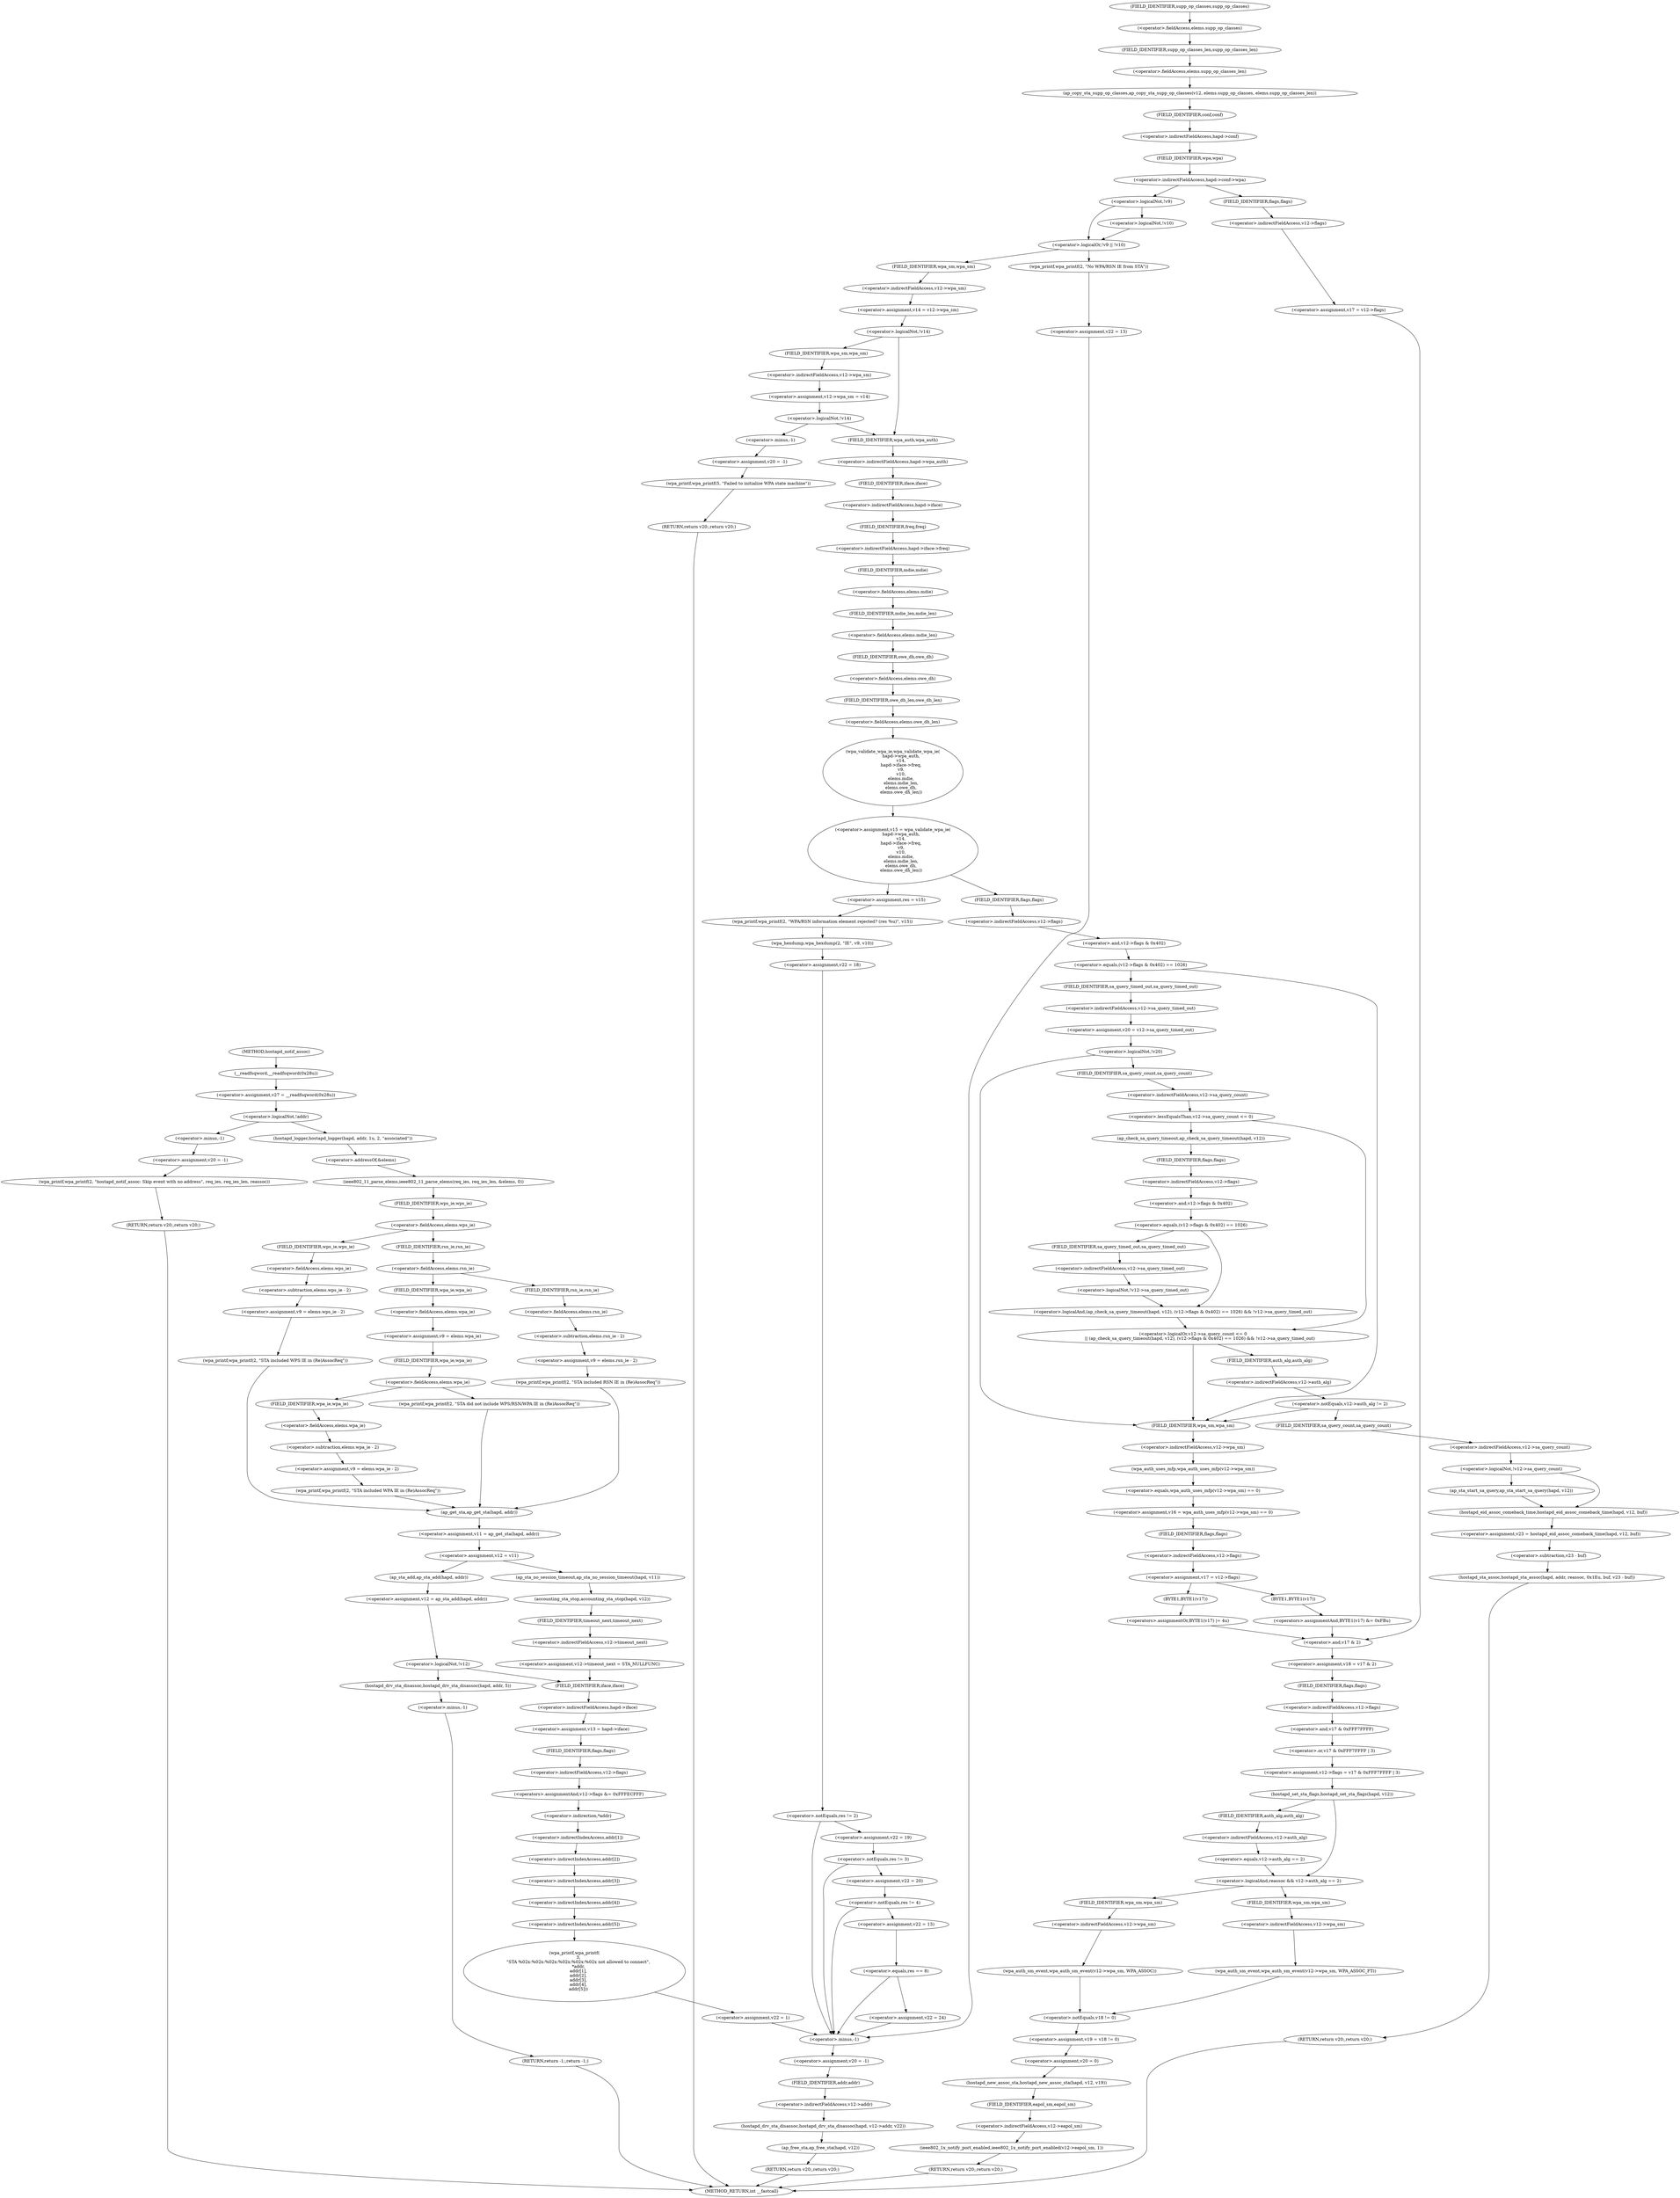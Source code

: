 digraph hostapd_notif_assoc {  
"1000144" [label = "(<operator>.assignment,v27 = __readfsqword(0x28u))" ]
"1000146" [label = "(__readfsqword,__readfsqword(0x28u))" ]
"1000149" [label = "(<operator>.logicalNot,!addr)" ]
"1000152" [label = "(<operator>.assignment,v20 = -1)" ]
"1000154" [label = "(<operator>.minus,-1)" ]
"1000156" [label = "(wpa_printf,wpa_printf(2, \"hostapd_notif_assoc: Skip event with no address\", req_ies, req_ies_len, reassoc))" ]
"1000162" [label = "(RETURN,return v20;,return v20;)" ]
"1000164" [label = "(hostapd_logger,hostapd_logger(hapd, addr, 1u, 2, \"associated\"))" ]
"1000170" [label = "(ieee802_11_parse_elems,ieee802_11_parse_elems(req_ies, req_ies_len, &elems, 0))" ]
"1000173" [label = "(<operator>.addressOf,&elems)" ]
"1000177" [label = "(<operator>.fieldAccess,elems.wps_ie)" ]
"1000179" [label = "(FIELD_IDENTIFIER,wps_ie,wps_ie)" ]
"1000181" [label = "(<operator>.assignment,v9 = elems.wps_ie - 2)" ]
"1000183" [label = "(<operator>.subtraction,elems.wps_ie - 2)" ]
"1000184" [label = "(<operator>.fieldAccess,elems.wps_ie)" ]
"1000186" [label = "(FIELD_IDENTIFIER,wps_ie,wps_ie)" ]
"1000189" [label = "(wpa_printf,wpa_printf(2, \"STA included WPS IE in (Re)AssocReq\"))" ]
"1000194" [label = "(<operator>.fieldAccess,elems.rsn_ie)" ]
"1000196" [label = "(FIELD_IDENTIFIER,rsn_ie,rsn_ie)" ]
"1000198" [label = "(<operator>.assignment,v9 = elems.rsn_ie - 2)" ]
"1000200" [label = "(<operator>.subtraction,elems.rsn_ie - 2)" ]
"1000201" [label = "(<operator>.fieldAccess,elems.rsn_ie)" ]
"1000203" [label = "(FIELD_IDENTIFIER,rsn_ie,rsn_ie)" ]
"1000206" [label = "(wpa_printf,wpa_printf(2, \"STA included RSN IE in (Re)AssocReq\"))" ]
"1000211" [label = "(<operator>.assignment,v9 = elems.wpa_ie)" ]
"1000213" [label = "(<operator>.fieldAccess,elems.wpa_ie)" ]
"1000215" [label = "(FIELD_IDENTIFIER,wpa_ie,wpa_ie)" ]
"1000217" [label = "(<operator>.fieldAccess,elems.wpa_ie)" ]
"1000219" [label = "(FIELD_IDENTIFIER,wpa_ie,wpa_ie)" ]
"1000221" [label = "(<operator>.assignment,v9 = elems.wpa_ie - 2)" ]
"1000223" [label = "(<operator>.subtraction,elems.wpa_ie - 2)" ]
"1000224" [label = "(<operator>.fieldAccess,elems.wpa_ie)" ]
"1000226" [label = "(FIELD_IDENTIFIER,wpa_ie,wpa_ie)" ]
"1000229" [label = "(wpa_printf,wpa_printf(2, \"STA included WPA IE in (Re)AssocReq\"))" ]
"1000235" [label = "(wpa_printf,wpa_printf(2, \"STA did not include WPS/RSN/WPA IE in (Re)AssocReq\"))" ]
"1000238" [label = "(<operator>.assignment,v11 = ap_get_sta(hapd, addr))" ]
"1000240" [label = "(ap_get_sta,ap_get_sta(hapd, addr))" ]
"1000243" [label = "(<operator>.assignment,v12 = v11)" ]
"1000249" [label = "(ap_sta_no_session_timeout,ap_sta_no_session_timeout(hapd, v11))" ]
"1000252" [label = "(accounting_sta_stop,accounting_sta_stop(hapd, v12))" ]
"1000255" [label = "(<operator>.assignment,v12->timeout_next = STA_NULLFUNC)" ]
"1000256" [label = "(<operator>.indirectFieldAccess,v12->timeout_next)" ]
"1000258" [label = "(FIELD_IDENTIFIER,timeout_next,timeout_next)" ]
"1000262" [label = "(<operator>.assignment,v12 = ap_sta_add(hapd, addr))" ]
"1000264" [label = "(ap_sta_add,ap_sta_add(hapd, addr))" ]
"1000268" [label = "(<operator>.logicalNot,!v12)" ]
"1000271" [label = "(hostapd_drv_sta_disassoc,hostapd_drv_sta_disassoc(hapd, addr, 5))" ]
"1000275" [label = "(RETURN,return -1;,return -1;)" ]
"1000276" [label = "(<operator>.minus,-1)" ]
"1000278" [label = "(<operator>.assignment,v13 = hapd->iface)" ]
"1000280" [label = "(<operator>.indirectFieldAccess,hapd->iface)" ]
"1000282" [label = "(FIELD_IDENTIFIER,iface,iface)" ]
"1000283" [label = "(<operators>.assignmentAnd,v12->flags &= 0xFFFECFFF)" ]
"1000284" [label = "(<operator>.indirectFieldAccess,v12->flags)" ]
"1000286" [label = "(FIELD_IDENTIFIER,flags,flags)" ]
"1000289" [label = "(wpa_printf,wpa_printf(\n      3,\n      \"STA %02x:%02x:%02x:%02x:%02x:%02x not allowed to connect\",\n      *addr,\n      addr[1],\n      addr[2],\n      addr[3],\n      addr[4],\n      addr[5]))" ]
"1000292" [label = "(<operator>.indirection,*addr)" ]
"1000294" [label = "(<operator>.indirectIndexAccess,addr[1])" ]
"1000297" [label = "(<operator>.indirectIndexAccess,addr[2])" ]
"1000300" [label = "(<operator>.indirectIndexAccess,addr[3])" ]
"1000303" [label = "(<operator>.indirectIndexAccess,addr[4])" ]
"1000306" [label = "(<operator>.indirectIndexAccess,addr[5])" ]
"1000309" [label = "(<operator>.assignment,v22 = 1)" ]
"1000313" [label = "(<operator>.assignment,v20 = -1)" ]
"1000315" [label = "(<operator>.minus,-1)" ]
"1000317" [label = "(hostapd_drv_sta_disassoc,hostapd_drv_sta_disassoc(hapd, v12->addr, v22))" ]
"1000319" [label = "(<operator>.indirectFieldAccess,v12->addr)" ]
"1000321" [label = "(FIELD_IDENTIFIER,addr,addr)" ]
"1000323" [label = "(ap_free_sta,ap_free_sta(hapd, v12))" ]
"1000326" [label = "(RETURN,return v20;,return v20;)" ]
"1000328" [label = "(ap_copy_sta_supp_op_classes,ap_copy_sta_supp_op_classes(v12, elems.supp_op_classes, elems.supp_op_classes_len))" ]
"1000330" [label = "(<operator>.fieldAccess,elems.supp_op_classes)" ]
"1000332" [label = "(FIELD_IDENTIFIER,supp_op_classes,supp_op_classes)" ]
"1000333" [label = "(<operator>.fieldAccess,elems.supp_op_classes_len)" ]
"1000335" [label = "(FIELD_IDENTIFIER,supp_op_classes_len,supp_op_classes_len)" ]
"1000337" [label = "(<operator>.indirectFieldAccess,hapd->conf->wpa)" ]
"1000338" [label = "(<operator>.indirectFieldAccess,hapd->conf)" ]
"1000340" [label = "(FIELD_IDENTIFIER,conf,conf)" ]
"1000341" [label = "(FIELD_IDENTIFIER,wpa,wpa)" ]
"1000344" [label = "(<operator>.logicalOr,!v9 || !v10)" ]
"1000345" [label = "(<operator>.logicalNot,!v9)" ]
"1000347" [label = "(<operator>.logicalNot,!v10)" ]
"1000350" [label = "(wpa_printf,wpa_printf(2, \"No WPA/RSN IE from STA\"))" ]
"1000353" [label = "(<operator>.assignment,v22 = 13)" ]
"1000357" [label = "(<operator>.assignment,v14 = v12->wpa_sm)" ]
"1000359" [label = "(<operator>.indirectFieldAccess,v12->wpa_sm)" ]
"1000361" [label = "(FIELD_IDENTIFIER,wpa_sm,wpa_sm)" ]
"1000363" [label = "(<operator>.logicalNot,!v14)" ]
"1000366" [label = "(<operator>.assignment,v12->wpa_sm = v14)" ]
"1000367" [label = "(<operator>.indirectFieldAccess,v12->wpa_sm)" ]
"1000369" [label = "(FIELD_IDENTIFIER,wpa_sm,wpa_sm)" ]
"1000372" [label = "(<operator>.logicalNot,!v14)" ]
"1000375" [label = "(<operator>.assignment,v20 = -1)" ]
"1000377" [label = "(<operator>.minus,-1)" ]
"1000379" [label = "(wpa_printf,wpa_printf(5, \"Failed to initialize WPA state machine\"))" ]
"1000382" [label = "(RETURN,return v20;,return v20;)" ]
"1000384" [label = "(<operator>.assignment,v15 = wpa_validate_wpa_ie(\n            hapd->wpa_auth,\n            v14,\n            hapd->iface->freq,\n            v9,\n            v10,\n            elems.mdie,\n            elems.mdie_len,\n            elems.owe_dh,\n            elems.owe_dh_len))" ]
"1000386" [label = "(wpa_validate_wpa_ie,wpa_validate_wpa_ie(\n            hapd->wpa_auth,\n            v14,\n            hapd->iface->freq,\n            v9,\n            v10,\n            elems.mdie,\n            elems.mdie_len,\n            elems.owe_dh,\n            elems.owe_dh_len))" ]
"1000387" [label = "(<operator>.indirectFieldAccess,hapd->wpa_auth)" ]
"1000389" [label = "(FIELD_IDENTIFIER,wpa_auth,wpa_auth)" ]
"1000391" [label = "(<operator>.indirectFieldAccess,hapd->iface->freq)" ]
"1000392" [label = "(<operator>.indirectFieldAccess,hapd->iface)" ]
"1000394" [label = "(FIELD_IDENTIFIER,iface,iface)" ]
"1000395" [label = "(FIELD_IDENTIFIER,freq,freq)" ]
"1000398" [label = "(<operator>.fieldAccess,elems.mdie)" ]
"1000400" [label = "(FIELD_IDENTIFIER,mdie,mdie)" ]
"1000401" [label = "(<operator>.fieldAccess,elems.mdie_len)" ]
"1000403" [label = "(FIELD_IDENTIFIER,mdie_len,mdie_len)" ]
"1000404" [label = "(<operator>.fieldAccess,elems.owe_dh)" ]
"1000406" [label = "(FIELD_IDENTIFIER,owe_dh,owe_dh)" ]
"1000407" [label = "(<operator>.fieldAccess,elems.owe_dh_len)" ]
"1000409" [label = "(FIELD_IDENTIFIER,owe_dh_len,owe_dh_len)" ]
"1000413" [label = "(<operator>.assignment,res = v15)" ]
"1000416" [label = "(wpa_printf,wpa_printf(2, \"WPA/RSN information element rejected? (res %u)\", v15))" ]
"1000420" [label = "(wpa_hexdump,wpa_hexdump(2, \"IE\", v9, v10))" ]
"1000425" [label = "(<operator>.assignment,v22 = 18)" ]
"1000429" [label = "(<operator>.notEquals,res != 2)" ]
"1000433" [label = "(<operator>.assignment,v22 = 19)" ]
"1000437" [label = "(<operator>.notEquals,res != 3)" ]
"1000441" [label = "(<operator>.assignment,v22 = 20)" ]
"1000445" [label = "(<operator>.notEquals,res != 4)" ]
"1000449" [label = "(<operator>.assignment,v22 = 13)" ]
"1000453" [label = "(<operator>.equals,res == 8)" ]
"1000456" [label = "(<operator>.assignment,v22 = 24)" ]
"1000461" [label = "(<operator>.equals,(v12->flags & 0x402) == 1026)" ]
"1000462" [label = "(<operator>.and,v12->flags & 0x402)" ]
"1000463" [label = "(<operator>.indirectFieldAccess,v12->flags)" ]
"1000465" [label = "(FIELD_IDENTIFIER,flags,flags)" ]
"1000469" [label = "(<operator>.assignment,v20 = v12->sa_query_timed_out)" ]
"1000471" [label = "(<operator>.indirectFieldAccess,v12->sa_query_timed_out)" ]
"1000473" [label = "(FIELD_IDENTIFIER,sa_query_timed_out,sa_query_timed_out)" ]
"1000475" [label = "(<operator>.logicalNot,!v20)" ]
"1000479" [label = "(<operator>.logicalOr,v12->sa_query_count <= 0\n          || (ap_check_sa_query_timeout(hapd, v12), (v12->flags & 0x402) == 1026) && !v12->sa_query_timed_out)" ]
"1000480" [label = "(<operator>.lessEqualsThan,v12->sa_query_count <= 0)" ]
"1000481" [label = "(<operator>.indirectFieldAccess,v12->sa_query_count)" ]
"1000483" [label = "(FIELD_IDENTIFIER,sa_query_count,sa_query_count)" ]
"1000485" [label = "(<operator>.logicalAnd,(ap_check_sa_query_timeout(hapd, v12), (v12->flags & 0x402) == 1026) && !v12->sa_query_timed_out)" ]
"1000487" [label = "(ap_check_sa_query_timeout,ap_check_sa_query_timeout(hapd, v12))" ]
"1000490" [label = "(<operator>.equals,(v12->flags & 0x402) == 1026)" ]
"1000491" [label = "(<operator>.and,v12->flags & 0x402)" ]
"1000492" [label = "(<operator>.indirectFieldAccess,v12->flags)" ]
"1000494" [label = "(FIELD_IDENTIFIER,flags,flags)" ]
"1000497" [label = "(<operator>.logicalNot,!v12->sa_query_timed_out)" ]
"1000498" [label = "(<operator>.indirectFieldAccess,v12->sa_query_timed_out)" ]
"1000500" [label = "(FIELD_IDENTIFIER,sa_query_timed_out,sa_query_timed_out)" ]
"1000503" [label = "(<operator>.notEquals,v12->auth_alg != 2)" ]
"1000504" [label = "(<operator>.indirectFieldAccess,v12->auth_alg)" ]
"1000506" [label = "(FIELD_IDENTIFIER,auth_alg,auth_alg)" ]
"1000510" [label = "(<operator>.logicalNot,!v12->sa_query_count)" ]
"1000511" [label = "(<operator>.indirectFieldAccess,v12->sa_query_count)" ]
"1000513" [label = "(FIELD_IDENTIFIER,sa_query_count,sa_query_count)" ]
"1000514" [label = "(ap_sta_start_sa_query,ap_sta_start_sa_query(hapd, v12))" ]
"1000517" [label = "(<operator>.assignment,v23 = hostapd_eid_assoc_comeback_time(hapd, v12, buf))" ]
"1000519" [label = "(hostapd_eid_assoc_comeback_time,hostapd_eid_assoc_comeback_time(hapd, v12, buf))" ]
"1000523" [label = "(hostapd_sta_assoc,hostapd_sta_assoc(hapd, addr, reassoc, 0x1Eu, buf, v23 - buf))" ]
"1000529" [label = "(<operator>.subtraction,v23 - buf)" ]
"1000532" [label = "(RETURN,return v20;,return v20;)" ]
"1000534" [label = "(<operator>.assignment,v16 = wpa_auth_uses_mfp(v12->wpa_sm) == 0)" ]
"1000536" [label = "(<operator>.equals,wpa_auth_uses_mfp(v12->wpa_sm) == 0)" ]
"1000537" [label = "(wpa_auth_uses_mfp,wpa_auth_uses_mfp(v12->wpa_sm))" ]
"1000538" [label = "(<operator>.indirectFieldAccess,v12->wpa_sm)" ]
"1000540" [label = "(FIELD_IDENTIFIER,wpa_sm,wpa_sm)" ]
"1000542" [label = "(<operator>.assignment,v17 = v12->flags)" ]
"1000544" [label = "(<operator>.indirectFieldAccess,v12->flags)" ]
"1000546" [label = "(FIELD_IDENTIFIER,flags,flags)" ]
"1000549" [label = "(<operators>.assignmentAnd,BYTE1(v17) &= 0xFBu)" ]
"1000550" [label = "(BYTE1,BYTE1(v17))" ]
"1000554" [label = "(<operators>.assignmentOr,BYTE1(v17) |= 4u)" ]
"1000555" [label = "(BYTE1,BYTE1(v17))" ]
"1000560" [label = "(<operator>.assignment,v17 = v12->flags)" ]
"1000562" [label = "(<operator>.indirectFieldAccess,v12->flags)" ]
"1000564" [label = "(FIELD_IDENTIFIER,flags,flags)" ]
"1000565" [label = "(<operator>.assignment,v18 = v17 & 2)" ]
"1000567" [label = "(<operator>.and,v17 & 2)" ]
"1000570" [label = "(<operator>.assignment,v12->flags = v17 & 0xFFF7FFFF | 3)" ]
"1000571" [label = "(<operator>.indirectFieldAccess,v12->flags)" ]
"1000573" [label = "(FIELD_IDENTIFIER,flags,flags)" ]
"1000574" [label = "(<operator>.or,v17 & 0xFFF7FFFF | 3)" ]
"1000575" [label = "(<operator>.and,v17 & 0xFFF7FFFF)" ]
"1000579" [label = "(hostapd_set_sta_flags,hostapd_set_sta_flags(hapd, v12))" ]
"1000583" [label = "(<operator>.logicalAnd,reassoc && v12->auth_alg == 2)" ]
"1000585" [label = "(<operator>.equals,v12->auth_alg == 2)" ]
"1000586" [label = "(<operator>.indirectFieldAccess,v12->auth_alg)" ]
"1000588" [label = "(FIELD_IDENTIFIER,auth_alg,auth_alg)" ]
"1000590" [label = "(wpa_auth_sm_event,wpa_auth_sm_event(v12->wpa_sm, WPA_ASSOC_FT))" ]
"1000591" [label = "(<operator>.indirectFieldAccess,v12->wpa_sm)" ]
"1000593" [label = "(FIELD_IDENTIFIER,wpa_sm,wpa_sm)" ]
"1000596" [label = "(wpa_auth_sm_event,wpa_auth_sm_event(v12->wpa_sm, WPA_ASSOC))" ]
"1000597" [label = "(<operator>.indirectFieldAccess,v12->wpa_sm)" ]
"1000599" [label = "(FIELD_IDENTIFIER,wpa_sm,wpa_sm)" ]
"1000601" [label = "(<operator>.assignment,v19 = v18 != 0)" ]
"1000603" [label = "(<operator>.notEquals,v18 != 0)" ]
"1000606" [label = "(<operator>.assignment,v20 = 0)" ]
"1000609" [label = "(hostapd_new_assoc_sta,hostapd_new_assoc_sta(hapd, v12, v19))" ]
"1000613" [label = "(ieee802_1x_notify_port_enabled,ieee802_1x_notify_port_enabled(v12->eapol_sm, 1))" ]
"1000614" [label = "(<operator>.indirectFieldAccess,v12->eapol_sm)" ]
"1000616" [label = "(FIELD_IDENTIFIER,eapol_sm,eapol_sm)" ]
"1000618" [label = "(RETURN,return v20;,return v20;)" ]
"1000119" [label = "(METHOD,hostapd_notif_assoc)" ]
"1000620" [label = "(METHOD_RETURN,int __fastcall)" ]
  "1000144" -> "1000149" 
  "1000146" -> "1000144" 
  "1000149" -> "1000154" 
  "1000149" -> "1000164" 
  "1000152" -> "1000156" 
  "1000154" -> "1000152" 
  "1000156" -> "1000162" 
  "1000162" -> "1000620" 
  "1000164" -> "1000173" 
  "1000170" -> "1000179" 
  "1000173" -> "1000170" 
  "1000177" -> "1000186" 
  "1000177" -> "1000196" 
  "1000179" -> "1000177" 
  "1000181" -> "1000189" 
  "1000183" -> "1000181" 
  "1000184" -> "1000183" 
  "1000186" -> "1000184" 
  "1000189" -> "1000240" 
  "1000194" -> "1000203" 
  "1000194" -> "1000215" 
  "1000196" -> "1000194" 
  "1000198" -> "1000206" 
  "1000200" -> "1000198" 
  "1000201" -> "1000200" 
  "1000203" -> "1000201" 
  "1000206" -> "1000240" 
  "1000211" -> "1000219" 
  "1000213" -> "1000211" 
  "1000215" -> "1000213" 
  "1000217" -> "1000226" 
  "1000217" -> "1000235" 
  "1000219" -> "1000217" 
  "1000221" -> "1000229" 
  "1000223" -> "1000221" 
  "1000224" -> "1000223" 
  "1000226" -> "1000224" 
  "1000229" -> "1000240" 
  "1000235" -> "1000240" 
  "1000238" -> "1000243" 
  "1000240" -> "1000238" 
  "1000243" -> "1000249" 
  "1000243" -> "1000264" 
  "1000249" -> "1000252" 
  "1000252" -> "1000258" 
  "1000255" -> "1000282" 
  "1000256" -> "1000255" 
  "1000258" -> "1000256" 
  "1000262" -> "1000268" 
  "1000264" -> "1000262" 
  "1000268" -> "1000271" 
  "1000268" -> "1000282" 
  "1000271" -> "1000276" 
  "1000275" -> "1000620" 
  "1000276" -> "1000275" 
  "1000278" -> "1000286" 
  "1000280" -> "1000278" 
  "1000282" -> "1000280" 
  "1000283" -> "1000292" 
  "1000284" -> "1000283" 
  "1000286" -> "1000284" 
  "1000289" -> "1000309" 
  "1000292" -> "1000294" 
  "1000294" -> "1000297" 
  "1000297" -> "1000300" 
  "1000300" -> "1000303" 
  "1000303" -> "1000306" 
  "1000306" -> "1000289" 
  "1000309" -> "1000315" 
  "1000313" -> "1000321" 
  "1000315" -> "1000313" 
  "1000317" -> "1000323" 
  "1000319" -> "1000317" 
  "1000321" -> "1000319" 
  "1000323" -> "1000326" 
  "1000326" -> "1000620" 
  "1000328" -> "1000340" 
  "1000330" -> "1000335" 
  "1000332" -> "1000330" 
  "1000333" -> "1000328" 
  "1000335" -> "1000333" 
  "1000337" -> "1000345" 
  "1000337" -> "1000564" 
  "1000338" -> "1000341" 
  "1000340" -> "1000338" 
  "1000341" -> "1000337" 
  "1000344" -> "1000350" 
  "1000344" -> "1000361" 
  "1000345" -> "1000344" 
  "1000345" -> "1000347" 
  "1000347" -> "1000344" 
  "1000350" -> "1000353" 
  "1000353" -> "1000315" 
  "1000357" -> "1000363" 
  "1000359" -> "1000357" 
  "1000361" -> "1000359" 
  "1000363" -> "1000369" 
  "1000363" -> "1000389" 
  "1000366" -> "1000372" 
  "1000367" -> "1000366" 
  "1000369" -> "1000367" 
  "1000372" -> "1000377" 
  "1000372" -> "1000389" 
  "1000375" -> "1000379" 
  "1000377" -> "1000375" 
  "1000379" -> "1000382" 
  "1000382" -> "1000620" 
  "1000384" -> "1000413" 
  "1000384" -> "1000465" 
  "1000386" -> "1000384" 
  "1000387" -> "1000394" 
  "1000389" -> "1000387" 
  "1000391" -> "1000400" 
  "1000392" -> "1000395" 
  "1000394" -> "1000392" 
  "1000395" -> "1000391" 
  "1000398" -> "1000403" 
  "1000400" -> "1000398" 
  "1000401" -> "1000406" 
  "1000403" -> "1000401" 
  "1000404" -> "1000409" 
  "1000406" -> "1000404" 
  "1000407" -> "1000386" 
  "1000409" -> "1000407" 
  "1000413" -> "1000416" 
  "1000416" -> "1000420" 
  "1000420" -> "1000425" 
  "1000425" -> "1000429" 
  "1000429" -> "1000433" 
  "1000429" -> "1000315" 
  "1000433" -> "1000437" 
  "1000437" -> "1000441" 
  "1000437" -> "1000315" 
  "1000441" -> "1000445" 
  "1000445" -> "1000449" 
  "1000445" -> "1000315" 
  "1000449" -> "1000453" 
  "1000453" -> "1000456" 
  "1000453" -> "1000315" 
  "1000456" -> "1000315" 
  "1000461" -> "1000473" 
  "1000461" -> "1000540" 
  "1000462" -> "1000461" 
  "1000463" -> "1000462" 
  "1000465" -> "1000463" 
  "1000469" -> "1000475" 
  "1000471" -> "1000469" 
  "1000473" -> "1000471" 
  "1000475" -> "1000483" 
  "1000475" -> "1000540" 
  "1000479" -> "1000506" 
  "1000479" -> "1000540" 
  "1000480" -> "1000479" 
  "1000480" -> "1000487" 
  "1000481" -> "1000480" 
  "1000483" -> "1000481" 
  "1000485" -> "1000479" 
  "1000487" -> "1000494" 
  "1000490" -> "1000485" 
  "1000490" -> "1000500" 
  "1000491" -> "1000490" 
  "1000492" -> "1000491" 
  "1000494" -> "1000492" 
  "1000497" -> "1000485" 
  "1000498" -> "1000497" 
  "1000500" -> "1000498" 
  "1000503" -> "1000513" 
  "1000503" -> "1000540" 
  "1000504" -> "1000503" 
  "1000506" -> "1000504" 
  "1000510" -> "1000514" 
  "1000510" -> "1000519" 
  "1000511" -> "1000510" 
  "1000513" -> "1000511" 
  "1000514" -> "1000519" 
  "1000517" -> "1000529" 
  "1000519" -> "1000517" 
  "1000523" -> "1000532" 
  "1000529" -> "1000523" 
  "1000532" -> "1000620" 
  "1000534" -> "1000546" 
  "1000536" -> "1000534" 
  "1000537" -> "1000536" 
  "1000538" -> "1000537" 
  "1000540" -> "1000538" 
  "1000542" -> "1000550" 
  "1000542" -> "1000555" 
  "1000544" -> "1000542" 
  "1000546" -> "1000544" 
  "1000549" -> "1000567" 
  "1000550" -> "1000549" 
  "1000554" -> "1000567" 
  "1000555" -> "1000554" 
  "1000560" -> "1000567" 
  "1000562" -> "1000560" 
  "1000564" -> "1000562" 
  "1000565" -> "1000573" 
  "1000567" -> "1000565" 
  "1000570" -> "1000579" 
  "1000571" -> "1000575" 
  "1000573" -> "1000571" 
  "1000574" -> "1000570" 
  "1000575" -> "1000574" 
  "1000579" -> "1000583" 
  "1000579" -> "1000588" 
  "1000583" -> "1000593" 
  "1000583" -> "1000599" 
  "1000585" -> "1000583" 
  "1000586" -> "1000585" 
  "1000588" -> "1000586" 
  "1000590" -> "1000603" 
  "1000591" -> "1000590" 
  "1000593" -> "1000591" 
  "1000596" -> "1000603" 
  "1000597" -> "1000596" 
  "1000599" -> "1000597" 
  "1000601" -> "1000606" 
  "1000603" -> "1000601" 
  "1000606" -> "1000609" 
  "1000609" -> "1000616" 
  "1000613" -> "1000618" 
  "1000614" -> "1000613" 
  "1000616" -> "1000614" 
  "1000618" -> "1000620" 
  "1000119" -> "1000146" 
}
